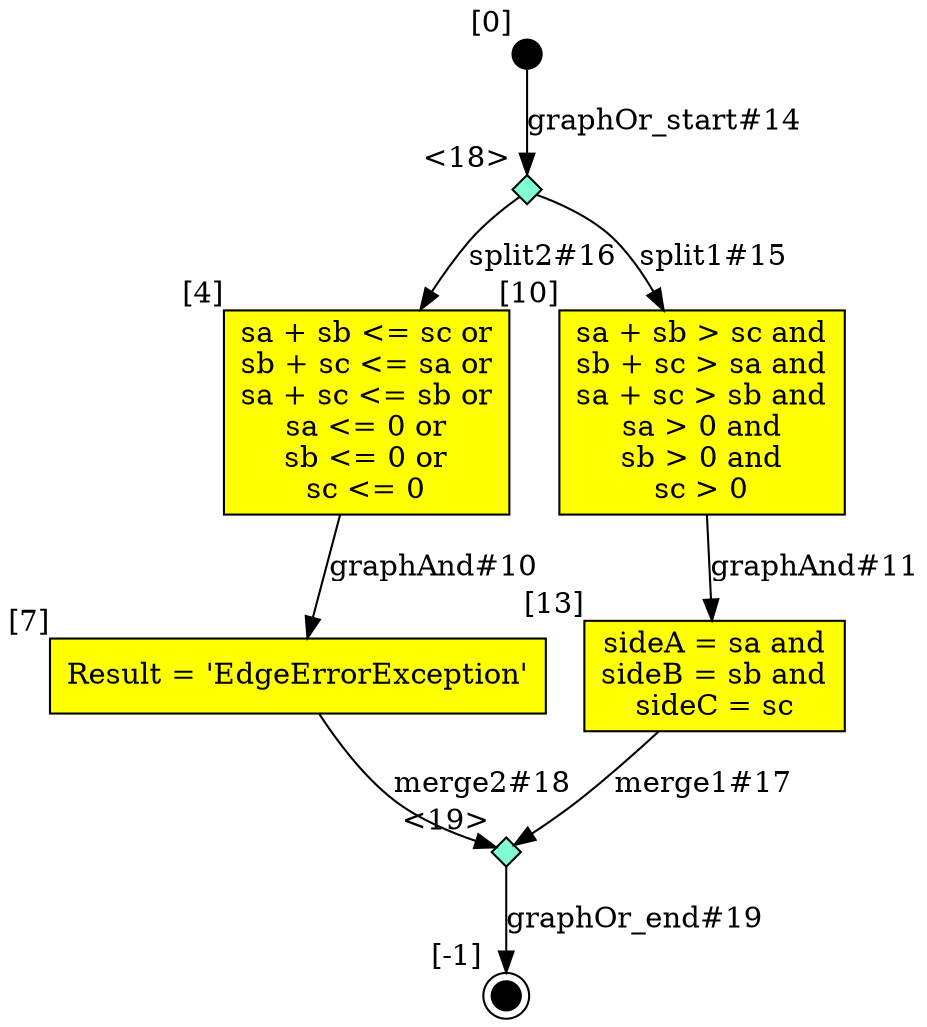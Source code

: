 digraph CLG {
  18 [shape="diamond", label="", xlabel="<18>", style=filled, fillcolor=aquamarine, fixedsize=true, width=.2, height=.2];
  19 [shape="diamond", label="", xlabel="<19>", style=filled, fillcolor=aquamarine, fixedsize=true, width=.2, height=.2];
  4 [shape="box", label="sa + sb <= sc or
sb + sc <= sa or
sa + sc <= sb or
sa <= 0 or
sb <= 0 or
sc <= 0
", style=filled, fillcolor=yellow, xlabel="[4]"];
  7 [shape="box", label="Result = 'EdgeErrorException'", style=filled, fillcolor=yellow, xlabel="[7]"];
  8 [style=filled, fillcolor=black, shape="doublecircle", label="", fixedsize=true, width=.2, height=.2, xlabel="[-1]"];
  9 [style=filled, fillcolor=black, shape="circle", label="", fixedsize=true, width=.2, height=.2, xlabel="[0]"];
  10 [shape="box", label="sa + sb > sc and
sb + sc > sa and
sa + sc > sb and
sa > 0 and
sb > 0 and
sc > 0
", style=filled, fillcolor=yellow, xlabel="[10]"];
  13 [shape="box", label="sideA = sa and
sideB = sb and
sideC = sc
", style=filled, fillcolor=yellow, xlabel="[13]"];
  18 -> 4[label="split2#16"];
  13 -> 19[label="merge1#17"];
  7 -> 19[label="merge2#18"];
  19 -> 8[label="graphOr_end#19"];
  4 -> 7[label="graphAnd#10"];
  10 -> 13[label="graphAnd#11"];
  9 -> 18[label="graphOr_start#14"];
  18 -> 10[label="split1#15"];
}
